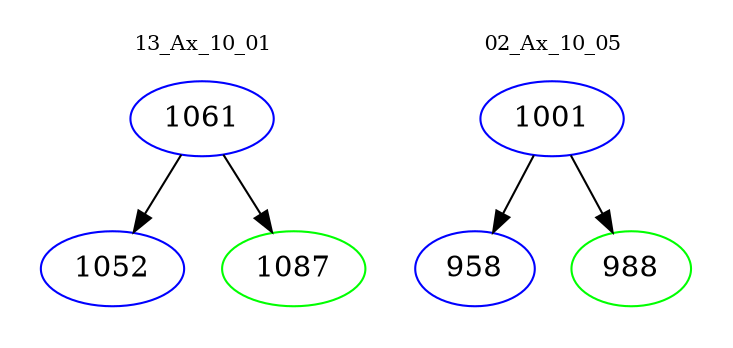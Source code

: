 digraph{
subgraph cluster_0 {
color = white
label = "13_Ax_10_01";
fontsize=10;
T0_1061 [label="1061", color="blue"]
T0_1061 -> T0_1052 [color="black"]
T0_1052 [label="1052", color="blue"]
T0_1061 -> T0_1087 [color="black"]
T0_1087 [label="1087", color="green"]
}
subgraph cluster_1 {
color = white
label = "02_Ax_10_05";
fontsize=10;
T1_1001 [label="1001", color="blue"]
T1_1001 -> T1_958 [color="black"]
T1_958 [label="958", color="blue"]
T1_1001 -> T1_988 [color="black"]
T1_988 [label="988", color="green"]
}
}
